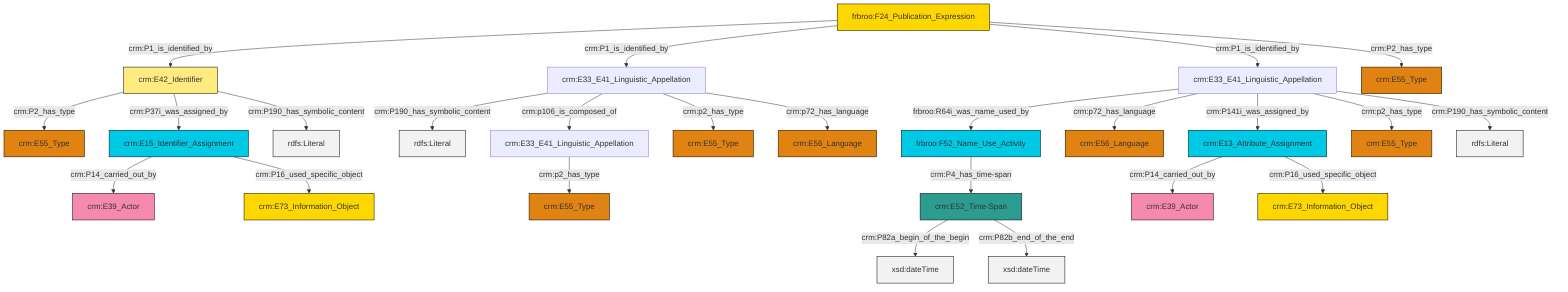 graph TD
classDef Literal fill:#f2f2f2,stroke:#000000;
classDef CRM_Entity fill:#FFFFFF,stroke:#000000;
classDef Temporal_Entity fill:#00C9E6, stroke:#000000;
classDef Type fill:#E18312, stroke:#000000;
classDef Time-Span fill:#2C9C91, stroke:#000000;
classDef Appellation fill:#FFEB7F, stroke:#000000;
classDef Place fill:#008836, stroke:#000000;
classDef Persistent_Item fill:#B266B2, stroke:#000000;
classDef Conceptual_Object fill:#FFD700, stroke:#000000;
classDef Physical_Thing fill:#D2B48C, stroke:#000000;
classDef Actor fill:#f58aad, stroke:#000000;
classDef PC_Classes fill:#4ce600, stroke:#000000;
classDef Multi fill:#cccccc,stroke:#000000;

0["frbroo:F24_Publication_Expression"]:::Conceptual_Object -->|crm:P1_is_identified_by| 1["crm:E42_Identifier"]:::Appellation
6["crm:E33_E41_Linguistic_Appellation"]:::Default -->|frbroo:R64i_was_name_used_by| 7["frbroo:F52_Name_Use_Activity"]:::Temporal_Entity
1["crm:E42_Identifier"]:::Appellation -->|crm:P2_has_type| 8["crm:E55_Type"]:::Type
1["crm:E42_Identifier"]:::Appellation -->|crm:P37i_was_assigned_by| 4["crm:E15_Identifier_Assignment"]:::Temporal_Entity
9["crm:E33_E41_Linguistic_Appellation"]:::Default -->|crm:p2_has_type| 10["crm:E55_Type"]:::Type
14["crm:E13_Attribute_Assignment"]:::Temporal_Entity -->|crm:P14_carried_out_by| 15["crm:E39_Actor"]:::Actor
18["crm:E52_Time-Span"]:::Time-Span -->|crm:P82a_begin_of_the_begin| 19[xsd:dateTime]:::Literal
0["frbroo:F24_Publication_Expression"]:::Conceptual_Object -->|crm:P1_is_identified_by| 12["crm:E33_E41_Linguistic_Appellation"]:::Default
1["crm:E42_Identifier"]:::Appellation -->|crm:P190_has_symbolic_content| 20[rdfs:Literal]:::Literal
0["frbroo:F24_Publication_Expression"]:::Conceptual_Object -->|crm:P1_is_identified_by| 6["crm:E33_E41_Linguistic_Appellation"]:::Default
18["crm:E52_Time-Span"]:::Time-Span -->|crm:P82b_end_of_the_end| 21[xsd:dateTime]:::Literal
6["crm:E33_E41_Linguistic_Appellation"]:::Default -->|crm:p72_has_language| 22["crm:E56_Language"]:::Type
12["crm:E33_E41_Linguistic_Appellation"]:::Default -->|crm:P190_has_symbolic_content| 23[rdfs:Literal]:::Literal
6["crm:E33_E41_Linguistic_Appellation"]:::Default -->|crm:P141i_was_assigned_by| 14["crm:E13_Attribute_Assignment"]:::Temporal_Entity
14["crm:E13_Attribute_Assignment"]:::Temporal_Entity -->|crm:P16_used_specific_object| 25["crm:E73_Information_Object"]:::Conceptual_Object
7["frbroo:F52_Name_Use_Activity"]:::Temporal_Entity -->|crm:P4_has_time-span| 18["crm:E52_Time-Span"]:::Time-Span
12["crm:E33_E41_Linguistic_Appellation"]:::Default -->|crm:p106_is_composed_of| 9["crm:E33_E41_Linguistic_Appellation"]:::Default
12["crm:E33_E41_Linguistic_Appellation"]:::Default -->|crm:p2_has_type| 2["crm:E55_Type"]:::Type
4["crm:E15_Identifier_Assignment"]:::Temporal_Entity -->|crm:P14_carried_out_by| 26["crm:E39_Actor"]:::Actor
6["crm:E33_E41_Linguistic_Appellation"]:::Default -->|crm:p2_has_type| 31["crm:E55_Type"]:::Type
0["frbroo:F24_Publication_Expression"]:::Conceptual_Object -->|crm:P2_has_type| 16["crm:E55_Type"]:::Type
12["crm:E33_E41_Linguistic_Appellation"]:::Default -->|crm:p72_has_language| 41["crm:E56_Language"]:::Type
6["crm:E33_E41_Linguistic_Appellation"]:::Default -->|crm:P190_has_symbolic_content| 42[rdfs:Literal]:::Literal
4["crm:E15_Identifier_Assignment"]:::Temporal_Entity -->|crm:P16_used_specific_object| 36["crm:E73_Information_Object"]:::Conceptual_Object
